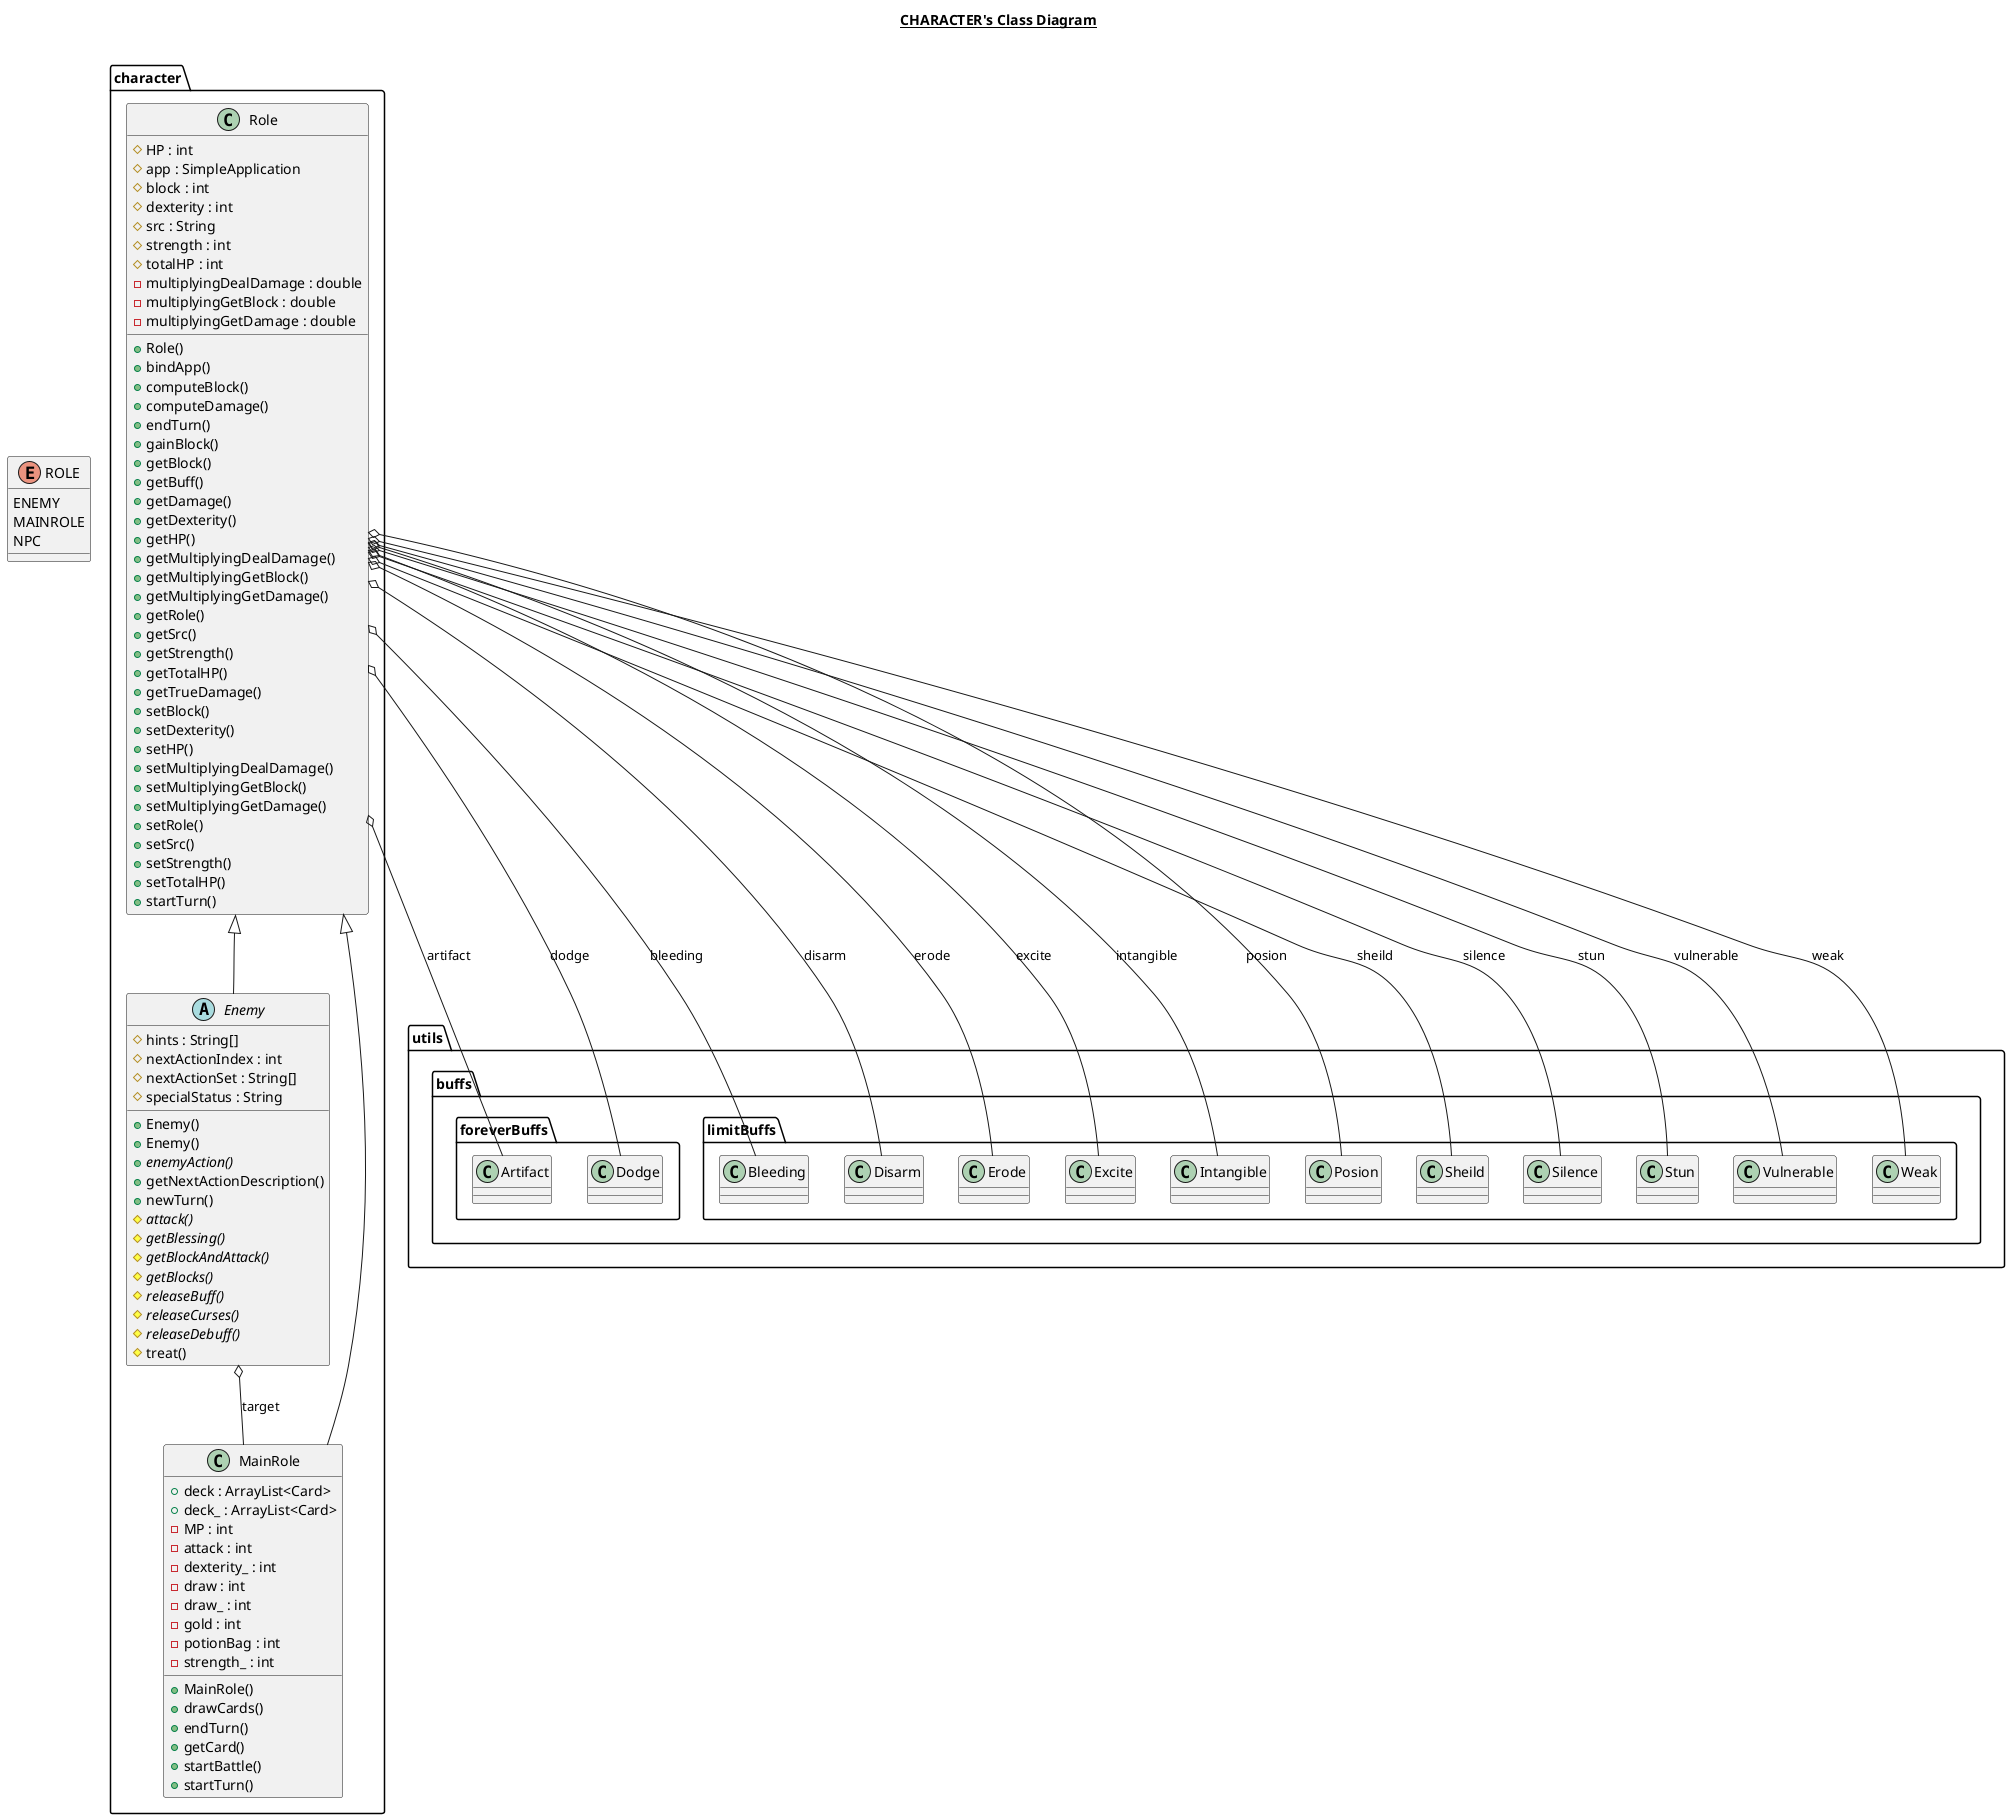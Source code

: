 @startuml

title __CHARACTER's Class Diagram__\n


      abstract class character.Enemy {
          # hints : String[]
          # nextActionIndex : int
          # nextActionSet : String[]
          # specialStatus : String
          + Enemy()
          + Enemy()
          {abstract} + enemyAction()
          + getNextActionDescription()
          + newTurn()
          {abstract} # attack()
          {abstract} # getBlessing()
          {abstract} # getBlockAndAttack()
          {abstract} # getBlocks()
          {abstract} # releaseBuff()
          {abstract} # releaseCurses()
          {abstract} # releaseDebuff()
          # treat()
      }

  


      class character.MainRole {
          + deck : ArrayList<Card>
          + deck_ : ArrayList<Card>
          - MP : int
          - attack : int
          - dexterity_ : int
          - draw : int
          - draw_ : int
          - gold : int
          - potionBag : int
          - strength_ : int
          + MainRole()
          + drawCards()
          + endTurn()
          + getCard()
          + startBattle()
          + startTurn()
      }

  


      class character.Role {
          # HP : int
          # app : SimpleApplication
          # block : int
          # dexterity : int
          # src : String
          # strength : int
          # totalHP : int
          - multiplyingDealDamage : double
          - multiplyingGetBlock : double
          - multiplyingGetDamage : double
          + Role()
          + bindApp()
          + computeBlock()
          + computeDamage()
          + endTurn()
          + gainBlock()
          + getBlock()
          + getBuff()
          + getDamage()
          + getDexterity()
          + getHP()
          + getMultiplyingDealDamage()
          + getMultiplyingGetBlock()
          + getMultiplyingGetDamage()
          + getRole()
          + getSrc()
          + getStrength()
          + getTotalHP()
          + getTrueDamage()
          + setBlock()
          + setDexterity()
          + setHP()
          + setMultiplyingDealDamage()
          + setMultiplyingGetBlock()
          + setMultiplyingGetDamage()
          + setRole()
          + setSrc()
          + setStrength()
          + setTotalHP()
          + startTurn()
      }

  


      enum ROLE {
        ENEMY
        MAINROLE
        NPC
      }

  

  character.Enemy -up-|> character.Role
  character.Enemy o-- character.MainRole : target
  character.MainRole -up-|> character.Role
  character.Role o-- utils.buffs.foreverBuffs.Artifact : artifact
  character.Role o-- utils.buffs.limitBuffs.Bleeding : bleeding
  character.Role o-- utils.buffs.limitBuffs.Disarm : disarm
  character.Role o-- utils.buffs.foreverBuffs.Dodge : dodge
  character.Role o-- utils.buffs.limitBuffs.Erode : erode
  character.Role o-- utils.buffs.limitBuffs.Excite : excite
  character.Role o-- utils.buffs.limitBuffs.Intangible : intangible
  character.Role o-- utils.buffs.limitBuffs.Posion : posion
  character.Role o-- character.Role.ROLE : role
  character.Role o-- utils.buffs.limitBuffs.Sheild : sheild
  character.Role o-- utils.buffs.limitBuffs.Silence : silence
  character.Role o-- utils.buffs.limitBuffs.Stun : stun
  character.Role o-- utils.buffs.limitBuffs.Vulnerable : vulnerable
  character.Role o-- utils.buffs.limitBuffs.Weak : weak
  character.Role +-down- character.Role.ROLE




@enduml
